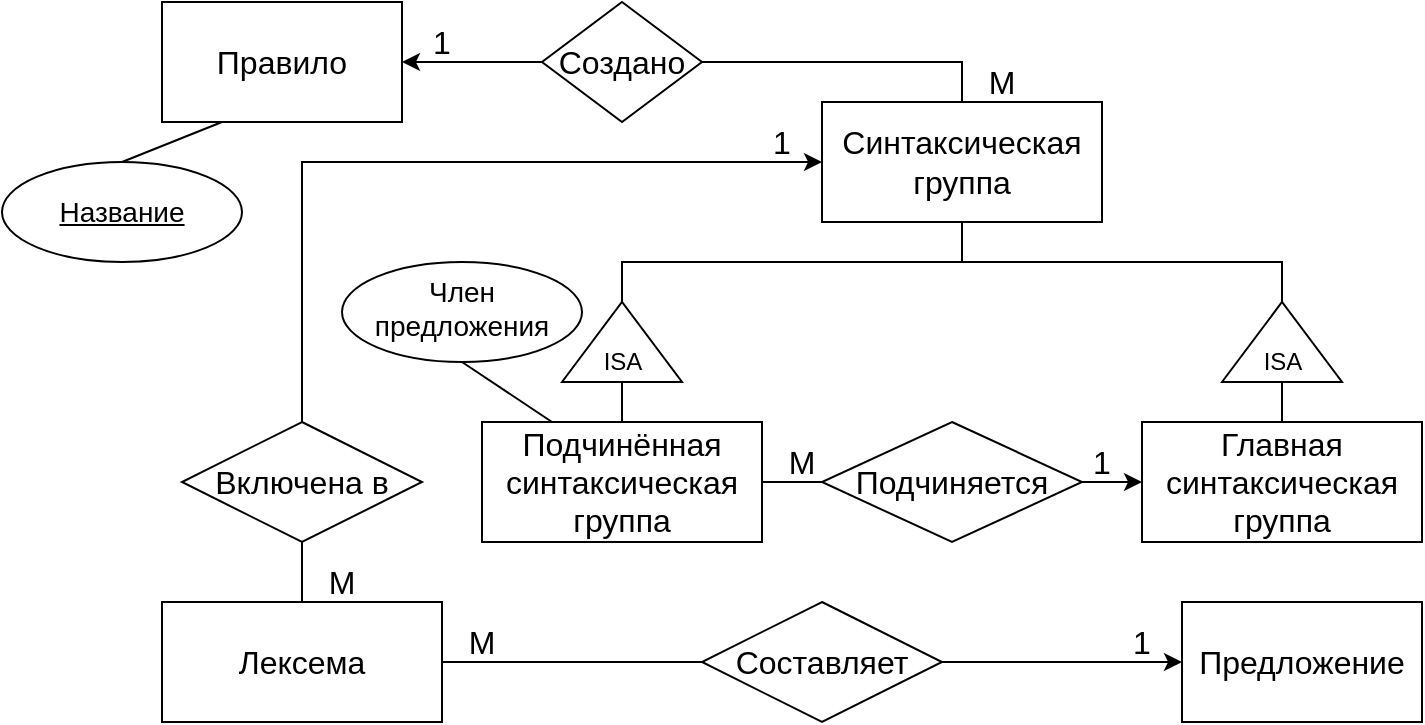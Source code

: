 <mxfile version="14.4.9" type="github">
  <diagram id="n2Yb_p4xSmyTfC0nmvh4" name="Page-1">
    <mxGraphModel dx="782" dy="2034" grid="1" gridSize="10" guides="1" tooltips="1" connect="1" arrows="1" fold="1" page="1" pageScale="1" pageWidth="1169" pageHeight="1654" math="0" shadow="0">
      <root>
        <mxCell id="0" />
        <mxCell id="1" parent="0" />
        <mxCell id="Cl8-nfxW1_5p-WXYCP8C-1" value="Правило" style="rounded=0;whiteSpace=wrap;html=1;fontSize=16;" vertex="1" parent="1">
          <mxGeometry x="350" y="-50" width="120" height="60" as="geometry" />
        </mxCell>
        <mxCell id="Cl8-nfxW1_5p-WXYCP8C-28" style="edgeStyle=orthogonalEdgeStyle;rounded=0;orthogonalLoop=1;jettySize=auto;html=1;exitX=1;exitY=0.5;exitDx=0;exitDy=0;entryX=0;entryY=0.5;entryDx=0;entryDy=0;endArrow=none;endFill=0;fontSize=16;" edge="1" parent="1" source="Cl8-nfxW1_5p-WXYCP8C-14" target="Cl8-nfxW1_5p-WXYCP8C-26">
          <mxGeometry relative="1" as="geometry" />
        </mxCell>
        <mxCell id="Cl8-nfxW1_5p-WXYCP8C-34" style="edgeStyle=orthogonalEdgeStyle;rounded=0;orthogonalLoop=1;jettySize=auto;html=1;exitX=0.5;exitY=0;exitDx=0;exitDy=0;entryX=1;entryY=0.5;entryDx=0;entryDy=0;endArrow=none;endFill=0;fontSize=16;" edge="1" parent="1" source="Cl8-nfxW1_5p-WXYCP8C-36" target="Cl8-nfxW1_5p-WXYCP8C-33">
          <mxGeometry relative="1" as="geometry" />
        </mxCell>
        <mxCell id="Cl8-nfxW1_5p-WXYCP8C-40" style="edgeStyle=orthogonalEdgeStyle;rounded=0;orthogonalLoop=1;jettySize=auto;html=1;exitX=0.5;exitY=0;exitDx=0;exitDy=0;entryX=0.5;entryY=1;entryDx=0;entryDy=0;endArrow=none;endFill=0;fontSize=16;" edge="1" parent="1" source="Cl8-nfxW1_5p-WXYCP8C-14" target="Cl8-nfxW1_5p-WXYCP8C-37">
          <mxGeometry relative="1" as="geometry" />
        </mxCell>
        <mxCell id="Cl8-nfxW1_5p-WXYCP8C-14" value="Лексема" style="rounded=0;whiteSpace=wrap;html=1;fontSize=16;" vertex="1" parent="1">
          <mxGeometry x="350" y="250" width="140" height="60" as="geometry" />
        </mxCell>
        <mxCell id="Cl8-nfxW1_5p-WXYCP8C-21" style="edgeStyle=orthogonalEdgeStyle;rounded=0;orthogonalLoop=1;jettySize=auto;html=1;exitX=0.5;exitY=0;exitDx=0;exitDy=0;entryX=0;entryY=0.5;entryDx=0;entryDy=0;endArrow=none;endFill=0;fontSize=16;" edge="1" parent="1" source="Cl8-nfxW1_5p-WXYCP8C-15" target="Cl8-nfxW1_5p-WXYCP8C-17">
          <mxGeometry relative="1" as="geometry" />
        </mxCell>
        <mxCell id="Cl8-nfxW1_5p-WXYCP8C-31" style="edgeStyle=orthogonalEdgeStyle;rounded=0;orthogonalLoop=1;jettySize=auto;html=1;exitX=1;exitY=0.5;exitDx=0;exitDy=0;entryX=0;entryY=0.5;entryDx=0;entryDy=0;endArrow=none;endFill=0;fontSize=16;" edge="1" parent="1" source="Cl8-nfxW1_5p-WXYCP8C-15" target="Cl8-nfxW1_5p-WXYCP8C-30">
          <mxGeometry relative="1" as="geometry" />
        </mxCell>
        <mxCell id="Cl8-nfxW1_5p-WXYCP8C-15" value="Подчинённая синтаксическая группа" style="rounded=0;whiteSpace=wrap;html=1;fontSize=16;" vertex="1" parent="1">
          <mxGeometry x="510" y="160" width="140" height="60" as="geometry" />
        </mxCell>
        <mxCell id="Cl8-nfxW1_5p-WXYCP8C-22" style="edgeStyle=orthogonalEdgeStyle;rounded=0;orthogonalLoop=1;jettySize=auto;html=1;exitX=0.5;exitY=0;exitDx=0;exitDy=0;entryX=0;entryY=0.5;entryDx=0;entryDy=0;endArrow=none;endFill=0;fontSize=16;" edge="1" parent="1" source="Cl8-nfxW1_5p-WXYCP8C-16" target="Cl8-nfxW1_5p-WXYCP8C-19">
          <mxGeometry relative="1" as="geometry" />
        </mxCell>
        <mxCell id="Cl8-nfxW1_5p-WXYCP8C-16" value="Главная синтаксическая группа" style="rounded=0;whiteSpace=wrap;html=1;fontSize=16;" vertex="1" parent="1">
          <mxGeometry x="840" y="160" width="140" height="60" as="geometry" />
        </mxCell>
        <mxCell id="Cl8-nfxW1_5p-WXYCP8C-42" style="edgeStyle=orthogonalEdgeStyle;rounded=0;orthogonalLoop=1;jettySize=auto;html=1;exitX=1;exitY=0.5;exitDx=0;exitDy=0;entryX=0.5;entryY=1;entryDx=0;entryDy=0;endArrow=none;endFill=0;fontSize=16;" edge="1" parent="1" source="Cl8-nfxW1_5p-WXYCP8C-17" target="Cl8-nfxW1_5p-WXYCP8C-36">
          <mxGeometry relative="1" as="geometry" />
        </mxCell>
        <mxCell id="Cl8-nfxW1_5p-WXYCP8C-17" value="" style="triangle;whiteSpace=wrap;html=1;rotation=-90;" vertex="1" parent="1">
          <mxGeometry x="560" y="90" width="40" height="60" as="geometry" />
        </mxCell>
        <mxCell id="Cl8-nfxW1_5p-WXYCP8C-18" value="ISA" style="text;html=1;align=center;verticalAlign=middle;resizable=0;points=[];autosize=1;" vertex="1" parent="1">
          <mxGeometry x="565" y="120" width="30" height="20" as="geometry" />
        </mxCell>
        <mxCell id="Cl8-nfxW1_5p-WXYCP8C-43" style="edgeStyle=orthogonalEdgeStyle;rounded=0;orthogonalLoop=1;jettySize=auto;html=1;exitX=1;exitY=0.5;exitDx=0;exitDy=0;entryX=0.5;entryY=1;entryDx=0;entryDy=0;endArrow=none;endFill=0;fontSize=16;" edge="1" parent="1" source="Cl8-nfxW1_5p-WXYCP8C-19" target="Cl8-nfxW1_5p-WXYCP8C-36">
          <mxGeometry relative="1" as="geometry" />
        </mxCell>
        <mxCell id="Cl8-nfxW1_5p-WXYCP8C-19" value="" style="triangle;whiteSpace=wrap;html=1;rotation=-90;" vertex="1" parent="1">
          <mxGeometry x="890" y="90" width="40" height="60" as="geometry" />
        </mxCell>
        <mxCell id="Cl8-nfxW1_5p-WXYCP8C-20" value="ISA" style="text;html=1;align=center;verticalAlign=middle;resizable=0;points=[];autosize=1;" vertex="1" parent="1">
          <mxGeometry x="895" y="120" width="30" height="20" as="geometry" />
        </mxCell>
        <mxCell id="Cl8-nfxW1_5p-WXYCP8C-25" value="Предложение" style="rounded=0;whiteSpace=wrap;html=1;fontSize=16;" vertex="1" parent="1">
          <mxGeometry x="860" y="250" width="120" height="60" as="geometry" />
        </mxCell>
        <mxCell id="Cl8-nfxW1_5p-WXYCP8C-29" style="edgeStyle=orthogonalEdgeStyle;rounded=0;orthogonalLoop=1;jettySize=auto;html=1;exitX=1;exitY=0.5;exitDx=0;exitDy=0;entryX=0;entryY=0.5;entryDx=0;entryDy=0;endArrow=classic;endFill=1;fontSize=16;" edge="1" parent="1" source="Cl8-nfxW1_5p-WXYCP8C-26" target="Cl8-nfxW1_5p-WXYCP8C-25">
          <mxGeometry relative="1" as="geometry">
            <Array as="points">
              <mxPoint x="830" y="280" />
              <mxPoint x="830" y="280" />
            </Array>
          </mxGeometry>
        </mxCell>
        <mxCell id="Cl8-nfxW1_5p-WXYCP8C-26" value="Составляет" style="rhombus;whiteSpace=wrap;html=1;fontSize=16;" vertex="1" parent="1">
          <mxGeometry x="620" y="250" width="120" height="60" as="geometry" />
        </mxCell>
        <mxCell id="Cl8-nfxW1_5p-WXYCP8C-32" style="edgeStyle=orthogonalEdgeStyle;rounded=0;orthogonalLoop=1;jettySize=auto;html=1;exitX=1;exitY=0.5;exitDx=0;exitDy=0;entryX=0;entryY=0.5;entryDx=0;entryDy=0;endArrow=classic;endFill=1;fontSize=16;" edge="1" parent="1" source="Cl8-nfxW1_5p-WXYCP8C-30" target="Cl8-nfxW1_5p-WXYCP8C-16">
          <mxGeometry relative="1" as="geometry" />
        </mxCell>
        <mxCell id="Cl8-nfxW1_5p-WXYCP8C-30" value="Подчиняется" style="rhombus;whiteSpace=wrap;html=1;fontSize=16;" vertex="1" parent="1">
          <mxGeometry x="680" y="160" width="130" height="60" as="geometry" />
        </mxCell>
        <mxCell id="Cl8-nfxW1_5p-WXYCP8C-35" style="edgeStyle=orthogonalEdgeStyle;rounded=0;orthogonalLoop=1;jettySize=auto;html=1;exitX=0;exitY=0.5;exitDx=0;exitDy=0;entryX=1;entryY=0.5;entryDx=0;entryDy=0;endArrow=classic;endFill=1;fontSize=16;" edge="1" parent="1" source="Cl8-nfxW1_5p-WXYCP8C-33" target="Cl8-nfxW1_5p-WXYCP8C-1">
          <mxGeometry relative="1" as="geometry" />
        </mxCell>
        <mxCell id="Cl8-nfxW1_5p-WXYCP8C-33" value="Создано" style="rhombus;whiteSpace=wrap;html=1;fontSize=16;" vertex="1" parent="1">
          <mxGeometry x="540" y="-50" width="80" height="60" as="geometry" />
        </mxCell>
        <mxCell id="Cl8-nfxW1_5p-WXYCP8C-36" value="Синтаксическая группа" style="rounded=0;whiteSpace=wrap;html=1;fontSize=16;" vertex="1" parent="1">
          <mxGeometry x="680" width="140" height="60" as="geometry" />
        </mxCell>
        <mxCell id="Cl8-nfxW1_5p-WXYCP8C-41" style="edgeStyle=orthogonalEdgeStyle;rounded=0;orthogonalLoop=1;jettySize=auto;html=1;exitX=0.5;exitY=0;exitDx=0;exitDy=0;entryX=0;entryY=0.5;entryDx=0;entryDy=0;endArrow=classic;endFill=1;fontSize=16;" edge="1" parent="1" source="Cl8-nfxW1_5p-WXYCP8C-37" target="Cl8-nfxW1_5p-WXYCP8C-36">
          <mxGeometry relative="1" as="geometry" />
        </mxCell>
        <mxCell id="Cl8-nfxW1_5p-WXYCP8C-37" value="Включена в" style="rhombus;whiteSpace=wrap;html=1;fontSize=16;" vertex="1" parent="1">
          <mxGeometry x="360" y="160" width="120" height="60" as="geometry" />
        </mxCell>
        <mxCell id="Cl8-nfxW1_5p-WXYCP8C-44" value="1" style="text;html=1;strokeColor=none;fillColor=none;align=center;verticalAlign=middle;whiteSpace=wrap;rounded=0;fontSize=16;" vertex="1" parent="1">
          <mxGeometry x="800" y="170" width="40" height="20" as="geometry" />
        </mxCell>
        <mxCell id="Cl8-nfxW1_5p-WXYCP8C-46" value="М" style="text;html=1;strokeColor=none;fillColor=none;align=center;verticalAlign=middle;whiteSpace=wrap;rounded=0;fontSize=16;" vertex="1" parent="1">
          <mxGeometry x="650" y="170" width="40" height="20" as="geometry" />
        </mxCell>
        <mxCell id="Cl8-nfxW1_5p-WXYCP8C-47" value="1" style="text;html=1;strokeColor=none;fillColor=none;align=center;verticalAlign=middle;whiteSpace=wrap;rounded=0;fontSize=16;" vertex="1" parent="1">
          <mxGeometry x="640" y="10" width="40" height="20" as="geometry" />
        </mxCell>
        <mxCell id="Cl8-nfxW1_5p-WXYCP8C-48" value="1" style="text;html=1;strokeColor=none;fillColor=none;align=center;verticalAlign=middle;whiteSpace=wrap;rounded=0;fontSize=16;" vertex="1" parent="1">
          <mxGeometry x="470" y="-40" width="40" height="20" as="geometry" />
        </mxCell>
        <mxCell id="Cl8-nfxW1_5p-WXYCP8C-49" value="М" style="text;html=1;strokeColor=none;fillColor=none;align=center;verticalAlign=middle;whiteSpace=wrap;rounded=0;fontSize=16;" vertex="1" parent="1">
          <mxGeometry x="750" y="-20" width="40" height="20" as="geometry" />
        </mxCell>
        <mxCell id="Cl8-nfxW1_5p-WXYCP8C-50" value="М" style="text;html=1;strokeColor=none;fillColor=none;align=center;verticalAlign=middle;whiteSpace=wrap;rounded=0;fontSize=16;" vertex="1" parent="1">
          <mxGeometry x="420" y="230" width="40" height="20" as="geometry" />
        </mxCell>
        <mxCell id="Cl8-nfxW1_5p-WXYCP8C-51" value="М" style="text;html=1;strokeColor=none;fillColor=none;align=center;verticalAlign=middle;whiteSpace=wrap;rounded=0;fontSize=16;" vertex="1" parent="1">
          <mxGeometry x="490" y="260" width="40" height="20" as="geometry" />
        </mxCell>
        <mxCell id="Cl8-nfxW1_5p-WXYCP8C-52" value="1" style="text;html=1;strokeColor=none;fillColor=none;align=center;verticalAlign=middle;whiteSpace=wrap;rounded=0;fontSize=16;" vertex="1" parent="1">
          <mxGeometry x="820" y="260" width="40" height="20" as="geometry" />
        </mxCell>
        <mxCell id="Cl8-nfxW1_5p-WXYCP8C-54" style="rounded=0;orthogonalLoop=1;jettySize=auto;html=1;exitX=0.5;exitY=1;exitDx=0;exitDy=0;entryX=0.25;entryY=0;entryDx=0;entryDy=0;endArrow=none;endFill=0;fontSize=14;" edge="1" parent="1" source="Cl8-nfxW1_5p-WXYCP8C-53" target="Cl8-nfxW1_5p-WXYCP8C-15">
          <mxGeometry relative="1" as="geometry" />
        </mxCell>
        <mxCell id="Cl8-nfxW1_5p-WXYCP8C-53" value="Член предложения" style="ellipse;whiteSpace=wrap;html=1;fontSize=14;verticalAlign=top;horizontal=1;" vertex="1" parent="1">
          <mxGeometry x="440" y="80" width="120" height="50" as="geometry" />
        </mxCell>
        <mxCell id="Cl8-nfxW1_5p-WXYCP8C-56" style="rounded=0;orthogonalLoop=1;jettySize=auto;html=1;exitX=0.5;exitY=0;exitDx=0;exitDy=0;entryX=0.25;entryY=1;entryDx=0;entryDy=0;endArrow=none;endFill=0;fontSize=14;" edge="1" parent="1" source="Cl8-nfxW1_5p-WXYCP8C-55" target="Cl8-nfxW1_5p-WXYCP8C-1">
          <mxGeometry relative="1" as="geometry" />
        </mxCell>
        <mxCell id="Cl8-nfxW1_5p-WXYCP8C-55" value="Название" style="ellipse;whiteSpace=wrap;html=1;fontSize=14;verticalAlign=middle;horizontal=1;fontStyle=4" vertex="1" parent="1">
          <mxGeometry x="270" y="30" width="120" height="50" as="geometry" />
        </mxCell>
      </root>
    </mxGraphModel>
  </diagram>
</mxfile>
